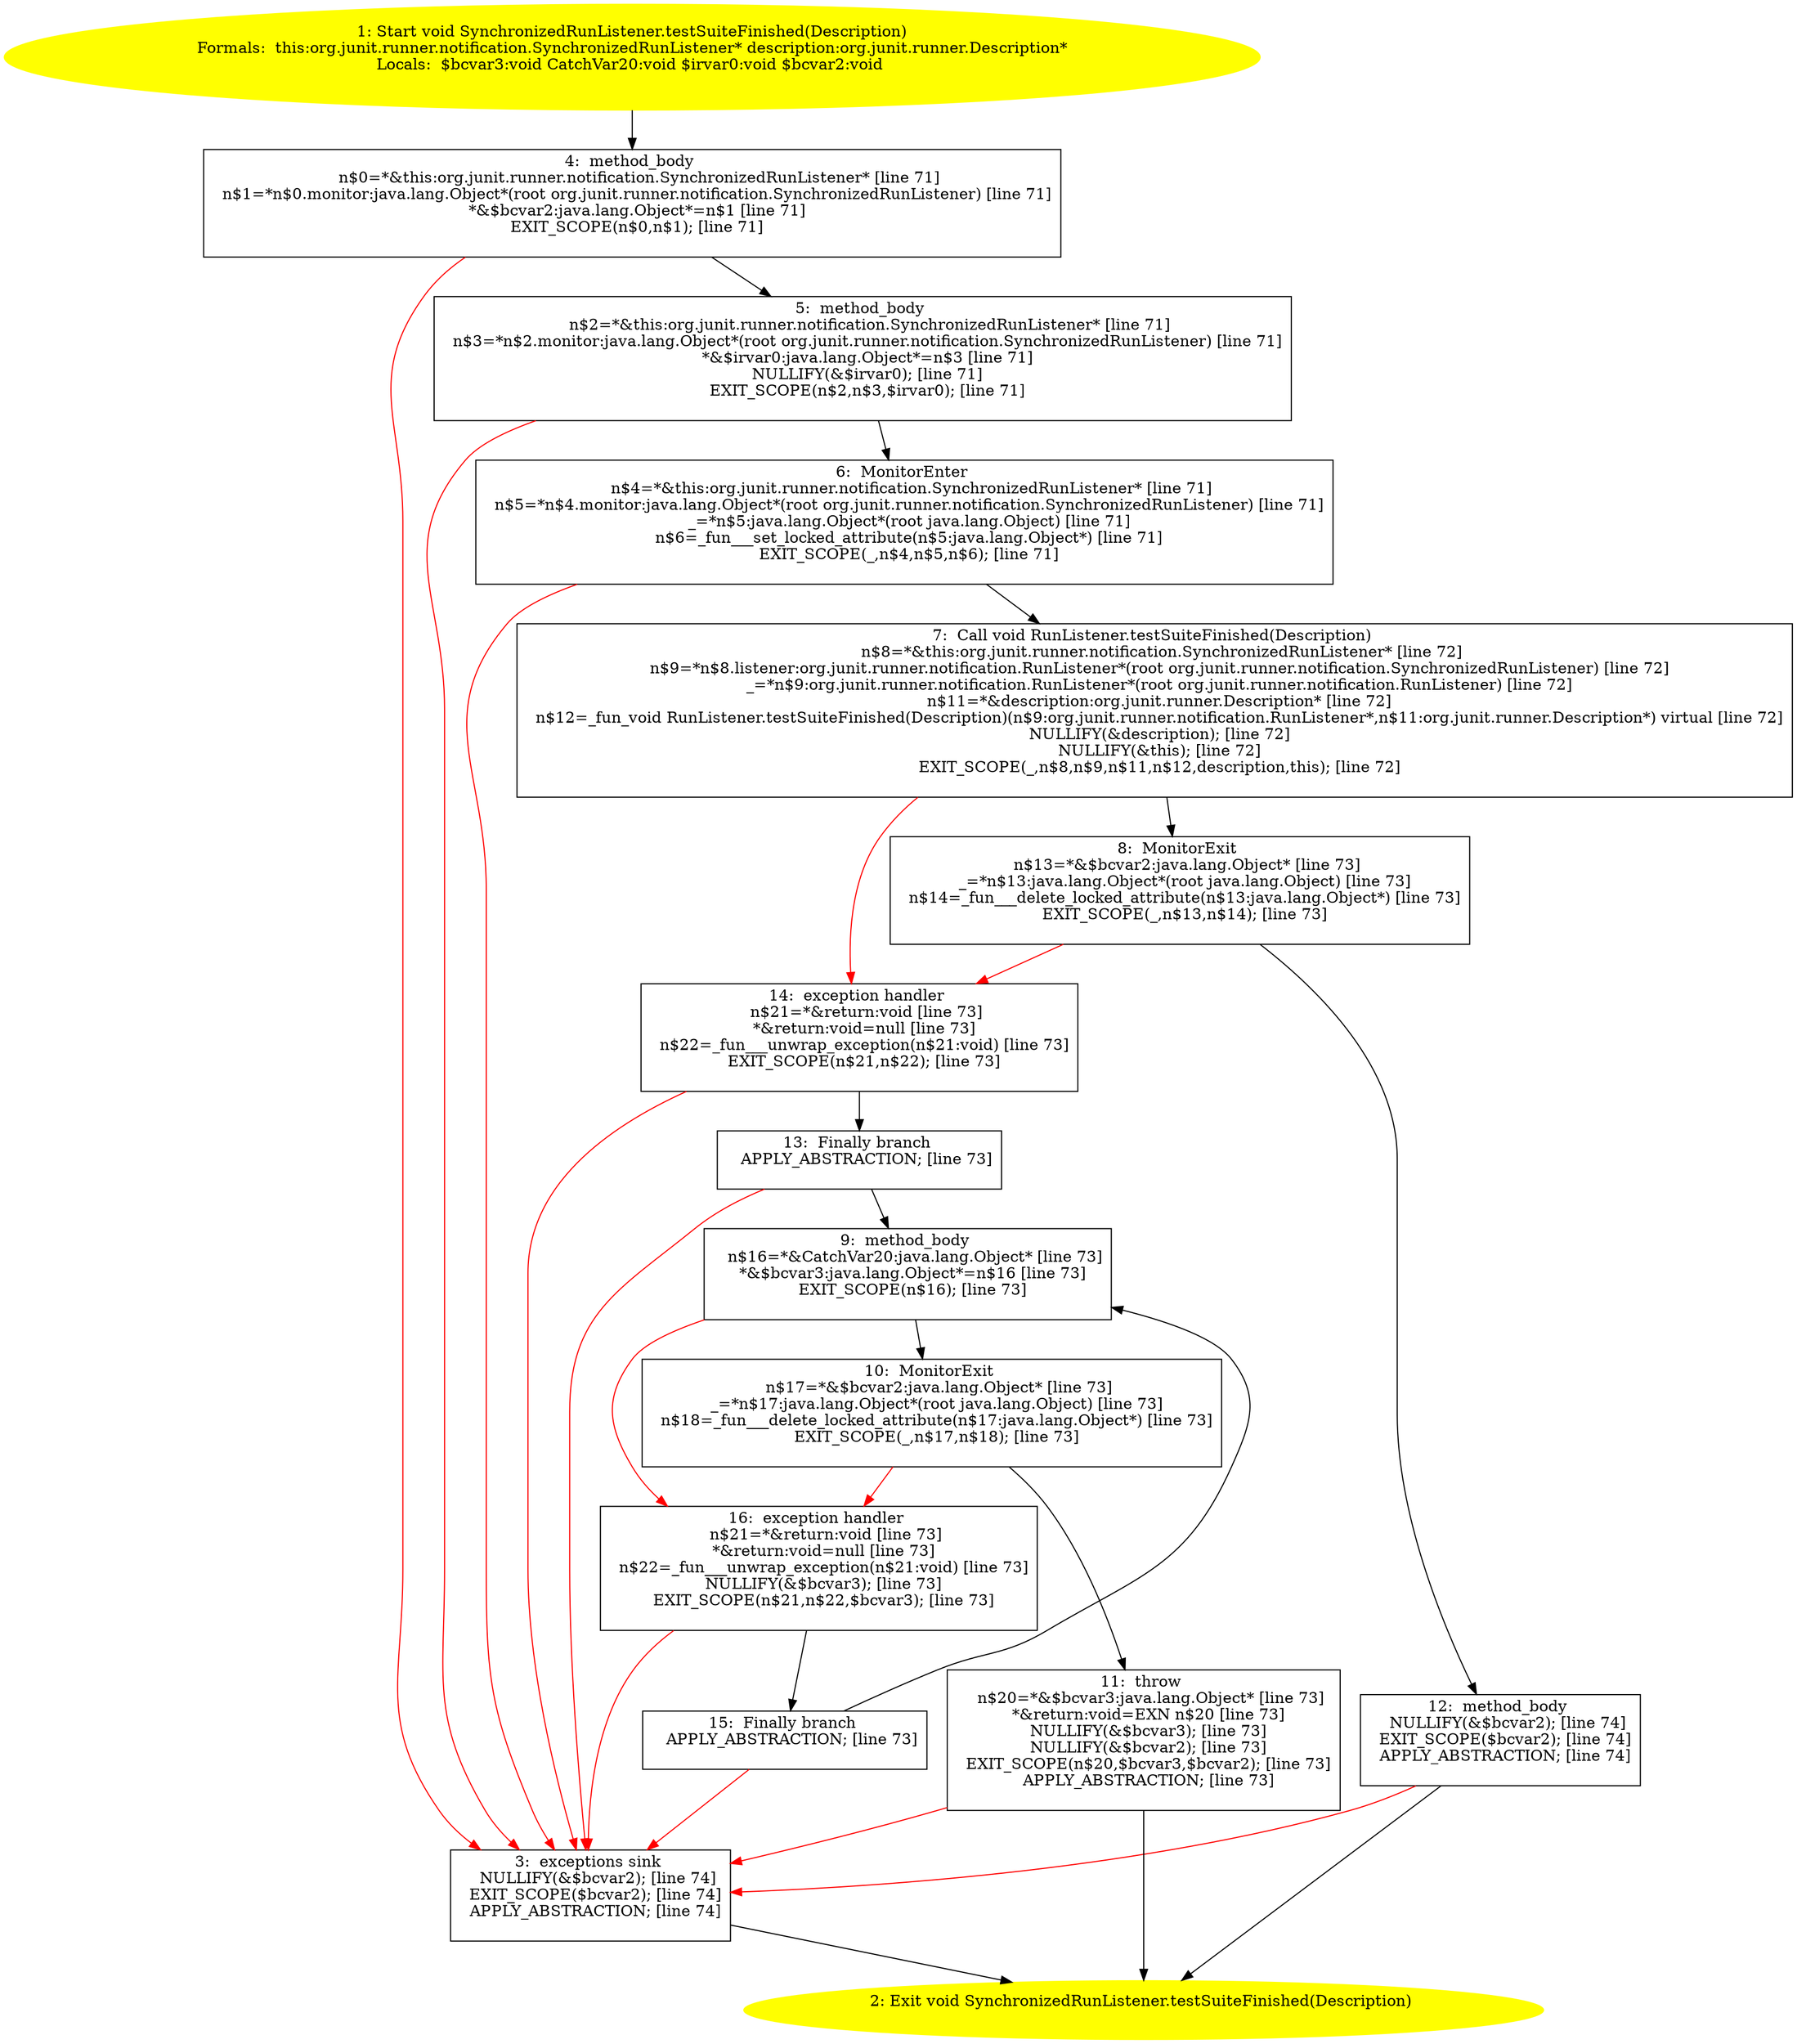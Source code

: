 /* @generated */
digraph cfg {
"org.junit.runner.notification.SynchronizedRunListener.testSuiteFinished(org.junit.runner.Description.d316ad300d4284e67cd218ddb7b3916a_1" [label="1: Start void SynchronizedRunListener.testSuiteFinished(Description)\nFormals:  this:org.junit.runner.notification.SynchronizedRunListener* description:org.junit.runner.Description*\nLocals:  $bcvar3:void CatchVar20:void $irvar0:void $bcvar2:void \n  " color=yellow style=filled]
	

	 "org.junit.runner.notification.SynchronizedRunListener.testSuiteFinished(org.junit.runner.Description.d316ad300d4284e67cd218ddb7b3916a_1" -> "org.junit.runner.notification.SynchronizedRunListener.testSuiteFinished(org.junit.runner.Description.d316ad300d4284e67cd218ddb7b3916a_4" ;
"org.junit.runner.notification.SynchronizedRunListener.testSuiteFinished(org.junit.runner.Description.d316ad300d4284e67cd218ddb7b3916a_2" [label="2: Exit void SynchronizedRunListener.testSuiteFinished(Description) \n  " color=yellow style=filled]
	

"org.junit.runner.notification.SynchronizedRunListener.testSuiteFinished(org.junit.runner.Description.d316ad300d4284e67cd218ddb7b3916a_3" [label="3:  exceptions sink \n   NULLIFY(&$bcvar2); [line 74]\n  EXIT_SCOPE($bcvar2); [line 74]\n  APPLY_ABSTRACTION; [line 74]\n " shape="box"]
	

	 "org.junit.runner.notification.SynchronizedRunListener.testSuiteFinished(org.junit.runner.Description.d316ad300d4284e67cd218ddb7b3916a_3" -> "org.junit.runner.notification.SynchronizedRunListener.testSuiteFinished(org.junit.runner.Description.d316ad300d4284e67cd218ddb7b3916a_2" ;
"org.junit.runner.notification.SynchronizedRunListener.testSuiteFinished(org.junit.runner.Description.d316ad300d4284e67cd218ddb7b3916a_4" [label="4:  method_body \n   n$0=*&this:org.junit.runner.notification.SynchronizedRunListener* [line 71]\n  n$1=*n$0.monitor:java.lang.Object*(root org.junit.runner.notification.SynchronizedRunListener) [line 71]\n  *&$bcvar2:java.lang.Object*=n$1 [line 71]\n  EXIT_SCOPE(n$0,n$1); [line 71]\n " shape="box"]
	

	 "org.junit.runner.notification.SynchronizedRunListener.testSuiteFinished(org.junit.runner.Description.d316ad300d4284e67cd218ddb7b3916a_4" -> "org.junit.runner.notification.SynchronizedRunListener.testSuiteFinished(org.junit.runner.Description.d316ad300d4284e67cd218ddb7b3916a_5" ;
	 "org.junit.runner.notification.SynchronizedRunListener.testSuiteFinished(org.junit.runner.Description.d316ad300d4284e67cd218ddb7b3916a_4" -> "org.junit.runner.notification.SynchronizedRunListener.testSuiteFinished(org.junit.runner.Description.d316ad300d4284e67cd218ddb7b3916a_3" [color="red" ];
"org.junit.runner.notification.SynchronizedRunListener.testSuiteFinished(org.junit.runner.Description.d316ad300d4284e67cd218ddb7b3916a_5" [label="5:  method_body \n   n$2=*&this:org.junit.runner.notification.SynchronizedRunListener* [line 71]\n  n$3=*n$2.monitor:java.lang.Object*(root org.junit.runner.notification.SynchronizedRunListener) [line 71]\n  *&$irvar0:java.lang.Object*=n$3 [line 71]\n  NULLIFY(&$irvar0); [line 71]\n  EXIT_SCOPE(n$2,n$3,$irvar0); [line 71]\n " shape="box"]
	

	 "org.junit.runner.notification.SynchronizedRunListener.testSuiteFinished(org.junit.runner.Description.d316ad300d4284e67cd218ddb7b3916a_5" -> "org.junit.runner.notification.SynchronizedRunListener.testSuiteFinished(org.junit.runner.Description.d316ad300d4284e67cd218ddb7b3916a_6" ;
	 "org.junit.runner.notification.SynchronizedRunListener.testSuiteFinished(org.junit.runner.Description.d316ad300d4284e67cd218ddb7b3916a_5" -> "org.junit.runner.notification.SynchronizedRunListener.testSuiteFinished(org.junit.runner.Description.d316ad300d4284e67cd218ddb7b3916a_3" [color="red" ];
"org.junit.runner.notification.SynchronizedRunListener.testSuiteFinished(org.junit.runner.Description.d316ad300d4284e67cd218ddb7b3916a_6" [label="6:  MonitorEnter \n   n$4=*&this:org.junit.runner.notification.SynchronizedRunListener* [line 71]\n  n$5=*n$4.monitor:java.lang.Object*(root org.junit.runner.notification.SynchronizedRunListener) [line 71]\n  _=*n$5:java.lang.Object*(root java.lang.Object) [line 71]\n  n$6=_fun___set_locked_attribute(n$5:java.lang.Object*) [line 71]\n  EXIT_SCOPE(_,n$4,n$5,n$6); [line 71]\n " shape="box"]
	

	 "org.junit.runner.notification.SynchronizedRunListener.testSuiteFinished(org.junit.runner.Description.d316ad300d4284e67cd218ddb7b3916a_6" -> "org.junit.runner.notification.SynchronizedRunListener.testSuiteFinished(org.junit.runner.Description.d316ad300d4284e67cd218ddb7b3916a_7" ;
	 "org.junit.runner.notification.SynchronizedRunListener.testSuiteFinished(org.junit.runner.Description.d316ad300d4284e67cd218ddb7b3916a_6" -> "org.junit.runner.notification.SynchronizedRunListener.testSuiteFinished(org.junit.runner.Description.d316ad300d4284e67cd218ddb7b3916a_3" [color="red" ];
"org.junit.runner.notification.SynchronizedRunListener.testSuiteFinished(org.junit.runner.Description.d316ad300d4284e67cd218ddb7b3916a_7" [label="7:  Call void RunListener.testSuiteFinished(Description) \n   n$8=*&this:org.junit.runner.notification.SynchronizedRunListener* [line 72]\n  n$9=*n$8.listener:org.junit.runner.notification.RunListener*(root org.junit.runner.notification.SynchronizedRunListener) [line 72]\n  _=*n$9:org.junit.runner.notification.RunListener*(root org.junit.runner.notification.RunListener) [line 72]\n  n$11=*&description:org.junit.runner.Description* [line 72]\n  n$12=_fun_void RunListener.testSuiteFinished(Description)(n$9:org.junit.runner.notification.RunListener*,n$11:org.junit.runner.Description*) virtual [line 72]\n  NULLIFY(&description); [line 72]\n  NULLIFY(&this); [line 72]\n  EXIT_SCOPE(_,n$8,n$9,n$11,n$12,description,this); [line 72]\n " shape="box"]
	

	 "org.junit.runner.notification.SynchronizedRunListener.testSuiteFinished(org.junit.runner.Description.d316ad300d4284e67cd218ddb7b3916a_7" -> "org.junit.runner.notification.SynchronizedRunListener.testSuiteFinished(org.junit.runner.Description.d316ad300d4284e67cd218ddb7b3916a_8" ;
	 "org.junit.runner.notification.SynchronizedRunListener.testSuiteFinished(org.junit.runner.Description.d316ad300d4284e67cd218ddb7b3916a_7" -> "org.junit.runner.notification.SynchronizedRunListener.testSuiteFinished(org.junit.runner.Description.d316ad300d4284e67cd218ddb7b3916a_14" [color="red" ];
"org.junit.runner.notification.SynchronizedRunListener.testSuiteFinished(org.junit.runner.Description.d316ad300d4284e67cd218ddb7b3916a_8" [label="8:  MonitorExit \n   n$13=*&$bcvar2:java.lang.Object* [line 73]\n  _=*n$13:java.lang.Object*(root java.lang.Object) [line 73]\n  n$14=_fun___delete_locked_attribute(n$13:java.lang.Object*) [line 73]\n  EXIT_SCOPE(_,n$13,n$14); [line 73]\n " shape="box"]
	

	 "org.junit.runner.notification.SynchronizedRunListener.testSuiteFinished(org.junit.runner.Description.d316ad300d4284e67cd218ddb7b3916a_8" -> "org.junit.runner.notification.SynchronizedRunListener.testSuiteFinished(org.junit.runner.Description.d316ad300d4284e67cd218ddb7b3916a_12" ;
	 "org.junit.runner.notification.SynchronizedRunListener.testSuiteFinished(org.junit.runner.Description.d316ad300d4284e67cd218ddb7b3916a_8" -> "org.junit.runner.notification.SynchronizedRunListener.testSuiteFinished(org.junit.runner.Description.d316ad300d4284e67cd218ddb7b3916a_14" [color="red" ];
"org.junit.runner.notification.SynchronizedRunListener.testSuiteFinished(org.junit.runner.Description.d316ad300d4284e67cd218ddb7b3916a_9" [label="9:  method_body \n   n$16=*&CatchVar20:java.lang.Object* [line 73]\n  *&$bcvar3:java.lang.Object*=n$16 [line 73]\n  EXIT_SCOPE(n$16); [line 73]\n " shape="box"]
	

	 "org.junit.runner.notification.SynchronizedRunListener.testSuiteFinished(org.junit.runner.Description.d316ad300d4284e67cd218ddb7b3916a_9" -> "org.junit.runner.notification.SynchronizedRunListener.testSuiteFinished(org.junit.runner.Description.d316ad300d4284e67cd218ddb7b3916a_10" ;
	 "org.junit.runner.notification.SynchronizedRunListener.testSuiteFinished(org.junit.runner.Description.d316ad300d4284e67cd218ddb7b3916a_9" -> "org.junit.runner.notification.SynchronizedRunListener.testSuiteFinished(org.junit.runner.Description.d316ad300d4284e67cd218ddb7b3916a_16" [color="red" ];
"org.junit.runner.notification.SynchronizedRunListener.testSuiteFinished(org.junit.runner.Description.d316ad300d4284e67cd218ddb7b3916a_10" [label="10:  MonitorExit \n   n$17=*&$bcvar2:java.lang.Object* [line 73]\n  _=*n$17:java.lang.Object*(root java.lang.Object) [line 73]\n  n$18=_fun___delete_locked_attribute(n$17:java.lang.Object*) [line 73]\n  EXIT_SCOPE(_,n$17,n$18); [line 73]\n " shape="box"]
	

	 "org.junit.runner.notification.SynchronizedRunListener.testSuiteFinished(org.junit.runner.Description.d316ad300d4284e67cd218ddb7b3916a_10" -> "org.junit.runner.notification.SynchronizedRunListener.testSuiteFinished(org.junit.runner.Description.d316ad300d4284e67cd218ddb7b3916a_11" ;
	 "org.junit.runner.notification.SynchronizedRunListener.testSuiteFinished(org.junit.runner.Description.d316ad300d4284e67cd218ddb7b3916a_10" -> "org.junit.runner.notification.SynchronizedRunListener.testSuiteFinished(org.junit.runner.Description.d316ad300d4284e67cd218ddb7b3916a_16" [color="red" ];
"org.junit.runner.notification.SynchronizedRunListener.testSuiteFinished(org.junit.runner.Description.d316ad300d4284e67cd218ddb7b3916a_11" [label="11:  throw \n   n$20=*&$bcvar3:java.lang.Object* [line 73]\n  *&return:void=EXN n$20 [line 73]\n  NULLIFY(&$bcvar3); [line 73]\n  NULLIFY(&$bcvar2); [line 73]\n  EXIT_SCOPE(n$20,$bcvar3,$bcvar2); [line 73]\n  APPLY_ABSTRACTION; [line 73]\n " shape="box"]
	

	 "org.junit.runner.notification.SynchronizedRunListener.testSuiteFinished(org.junit.runner.Description.d316ad300d4284e67cd218ddb7b3916a_11" -> "org.junit.runner.notification.SynchronizedRunListener.testSuiteFinished(org.junit.runner.Description.d316ad300d4284e67cd218ddb7b3916a_2" ;
	 "org.junit.runner.notification.SynchronizedRunListener.testSuiteFinished(org.junit.runner.Description.d316ad300d4284e67cd218ddb7b3916a_11" -> "org.junit.runner.notification.SynchronizedRunListener.testSuiteFinished(org.junit.runner.Description.d316ad300d4284e67cd218ddb7b3916a_3" [color="red" ];
"org.junit.runner.notification.SynchronizedRunListener.testSuiteFinished(org.junit.runner.Description.d316ad300d4284e67cd218ddb7b3916a_12" [label="12:  method_body \n   NULLIFY(&$bcvar2); [line 74]\n  EXIT_SCOPE($bcvar2); [line 74]\n  APPLY_ABSTRACTION; [line 74]\n " shape="box"]
	

	 "org.junit.runner.notification.SynchronizedRunListener.testSuiteFinished(org.junit.runner.Description.d316ad300d4284e67cd218ddb7b3916a_12" -> "org.junit.runner.notification.SynchronizedRunListener.testSuiteFinished(org.junit.runner.Description.d316ad300d4284e67cd218ddb7b3916a_2" ;
	 "org.junit.runner.notification.SynchronizedRunListener.testSuiteFinished(org.junit.runner.Description.d316ad300d4284e67cd218ddb7b3916a_12" -> "org.junit.runner.notification.SynchronizedRunListener.testSuiteFinished(org.junit.runner.Description.d316ad300d4284e67cd218ddb7b3916a_3" [color="red" ];
"org.junit.runner.notification.SynchronizedRunListener.testSuiteFinished(org.junit.runner.Description.d316ad300d4284e67cd218ddb7b3916a_13" [label="13:  Finally branch \n   APPLY_ABSTRACTION; [line 73]\n " shape="box"]
	

	 "org.junit.runner.notification.SynchronizedRunListener.testSuiteFinished(org.junit.runner.Description.d316ad300d4284e67cd218ddb7b3916a_13" -> "org.junit.runner.notification.SynchronizedRunListener.testSuiteFinished(org.junit.runner.Description.d316ad300d4284e67cd218ddb7b3916a_9" ;
	 "org.junit.runner.notification.SynchronizedRunListener.testSuiteFinished(org.junit.runner.Description.d316ad300d4284e67cd218ddb7b3916a_13" -> "org.junit.runner.notification.SynchronizedRunListener.testSuiteFinished(org.junit.runner.Description.d316ad300d4284e67cd218ddb7b3916a_3" [color="red" ];
"org.junit.runner.notification.SynchronizedRunListener.testSuiteFinished(org.junit.runner.Description.d316ad300d4284e67cd218ddb7b3916a_14" [label="14:  exception handler \n   n$21=*&return:void [line 73]\n  *&return:void=null [line 73]\n  n$22=_fun___unwrap_exception(n$21:void) [line 73]\n  EXIT_SCOPE(n$21,n$22); [line 73]\n " shape="box"]
	

	 "org.junit.runner.notification.SynchronizedRunListener.testSuiteFinished(org.junit.runner.Description.d316ad300d4284e67cd218ddb7b3916a_14" -> "org.junit.runner.notification.SynchronizedRunListener.testSuiteFinished(org.junit.runner.Description.d316ad300d4284e67cd218ddb7b3916a_13" ;
	 "org.junit.runner.notification.SynchronizedRunListener.testSuiteFinished(org.junit.runner.Description.d316ad300d4284e67cd218ddb7b3916a_14" -> "org.junit.runner.notification.SynchronizedRunListener.testSuiteFinished(org.junit.runner.Description.d316ad300d4284e67cd218ddb7b3916a_3" [color="red" ];
"org.junit.runner.notification.SynchronizedRunListener.testSuiteFinished(org.junit.runner.Description.d316ad300d4284e67cd218ddb7b3916a_15" [label="15:  Finally branch \n   APPLY_ABSTRACTION; [line 73]\n " shape="box"]
	

	 "org.junit.runner.notification.SynchronizedRunListener.testSuiteFinished(org.junit.runner.Description.d316ad300d4284e67cd218ddb7b3916a_15" -> "org.junit.runner.notification.SynchronizedRunListener.testSuiteFinished(org.junit.runner.Description.d316ad300d4284e67cd218ddb7b3916a_9" ;
	 "org.junit.runner.notification.SynchronizedRunListener.testSuiteFinished(org.junit.runner.Description.d316ad300d4284e67cd218ddb7b3916a_15" -> "org.junit.runner.notification.SynchronizedRunListener.testSuiteFinished(org.junit.runner.Description.d316ad300d4284e67cd218ddb7b3916a_3" [color="red" ];
"org.junit.runner.notification.SynchronizedRunListener.testSuiteFinished(org.junit.runner.Description.d316ad300d4284e67cd218ddb7b3916a_16" [label="16:  exception handler \n   n$21=*&return:void [line 73]\n  *&return:void=null [line 73]\n  n$22=_fun___unwrap_exception(n$21:void) [line 73]\n  NULLIFY(&$bcvar3); [line 73]\n  EXIT_SCOPE(n$21,n$22,$bcvar3); [line 73]\n " shape="box"]
	

	 "org.junit.runner.notification.SynchronizedRunListener.testSuiteFinished(org.junit.runner.Description.d316ad300d4284e67cd218ddb7b3916a_16" -> "org.junit.runner.notification.SynchronizedRunListener.testSuiteFinished(org.junit.runner.Description.d316ad300d4284e67cd218ddb7b3916a_15" ;
	 "org.junit.runner.notification.SynchronizedRunListener.testSuiteFinished(org.junit.runner.Description.d316ad300d4284e67cd218ddb7b3916a_16" -> "org.junit.runner.notification.SynchronizedRunListener.testSuiteFinished(org.junit.runner.Description.d316ad300d4284e67cd218ddb7b3916a_3" [color="red" ];
}
